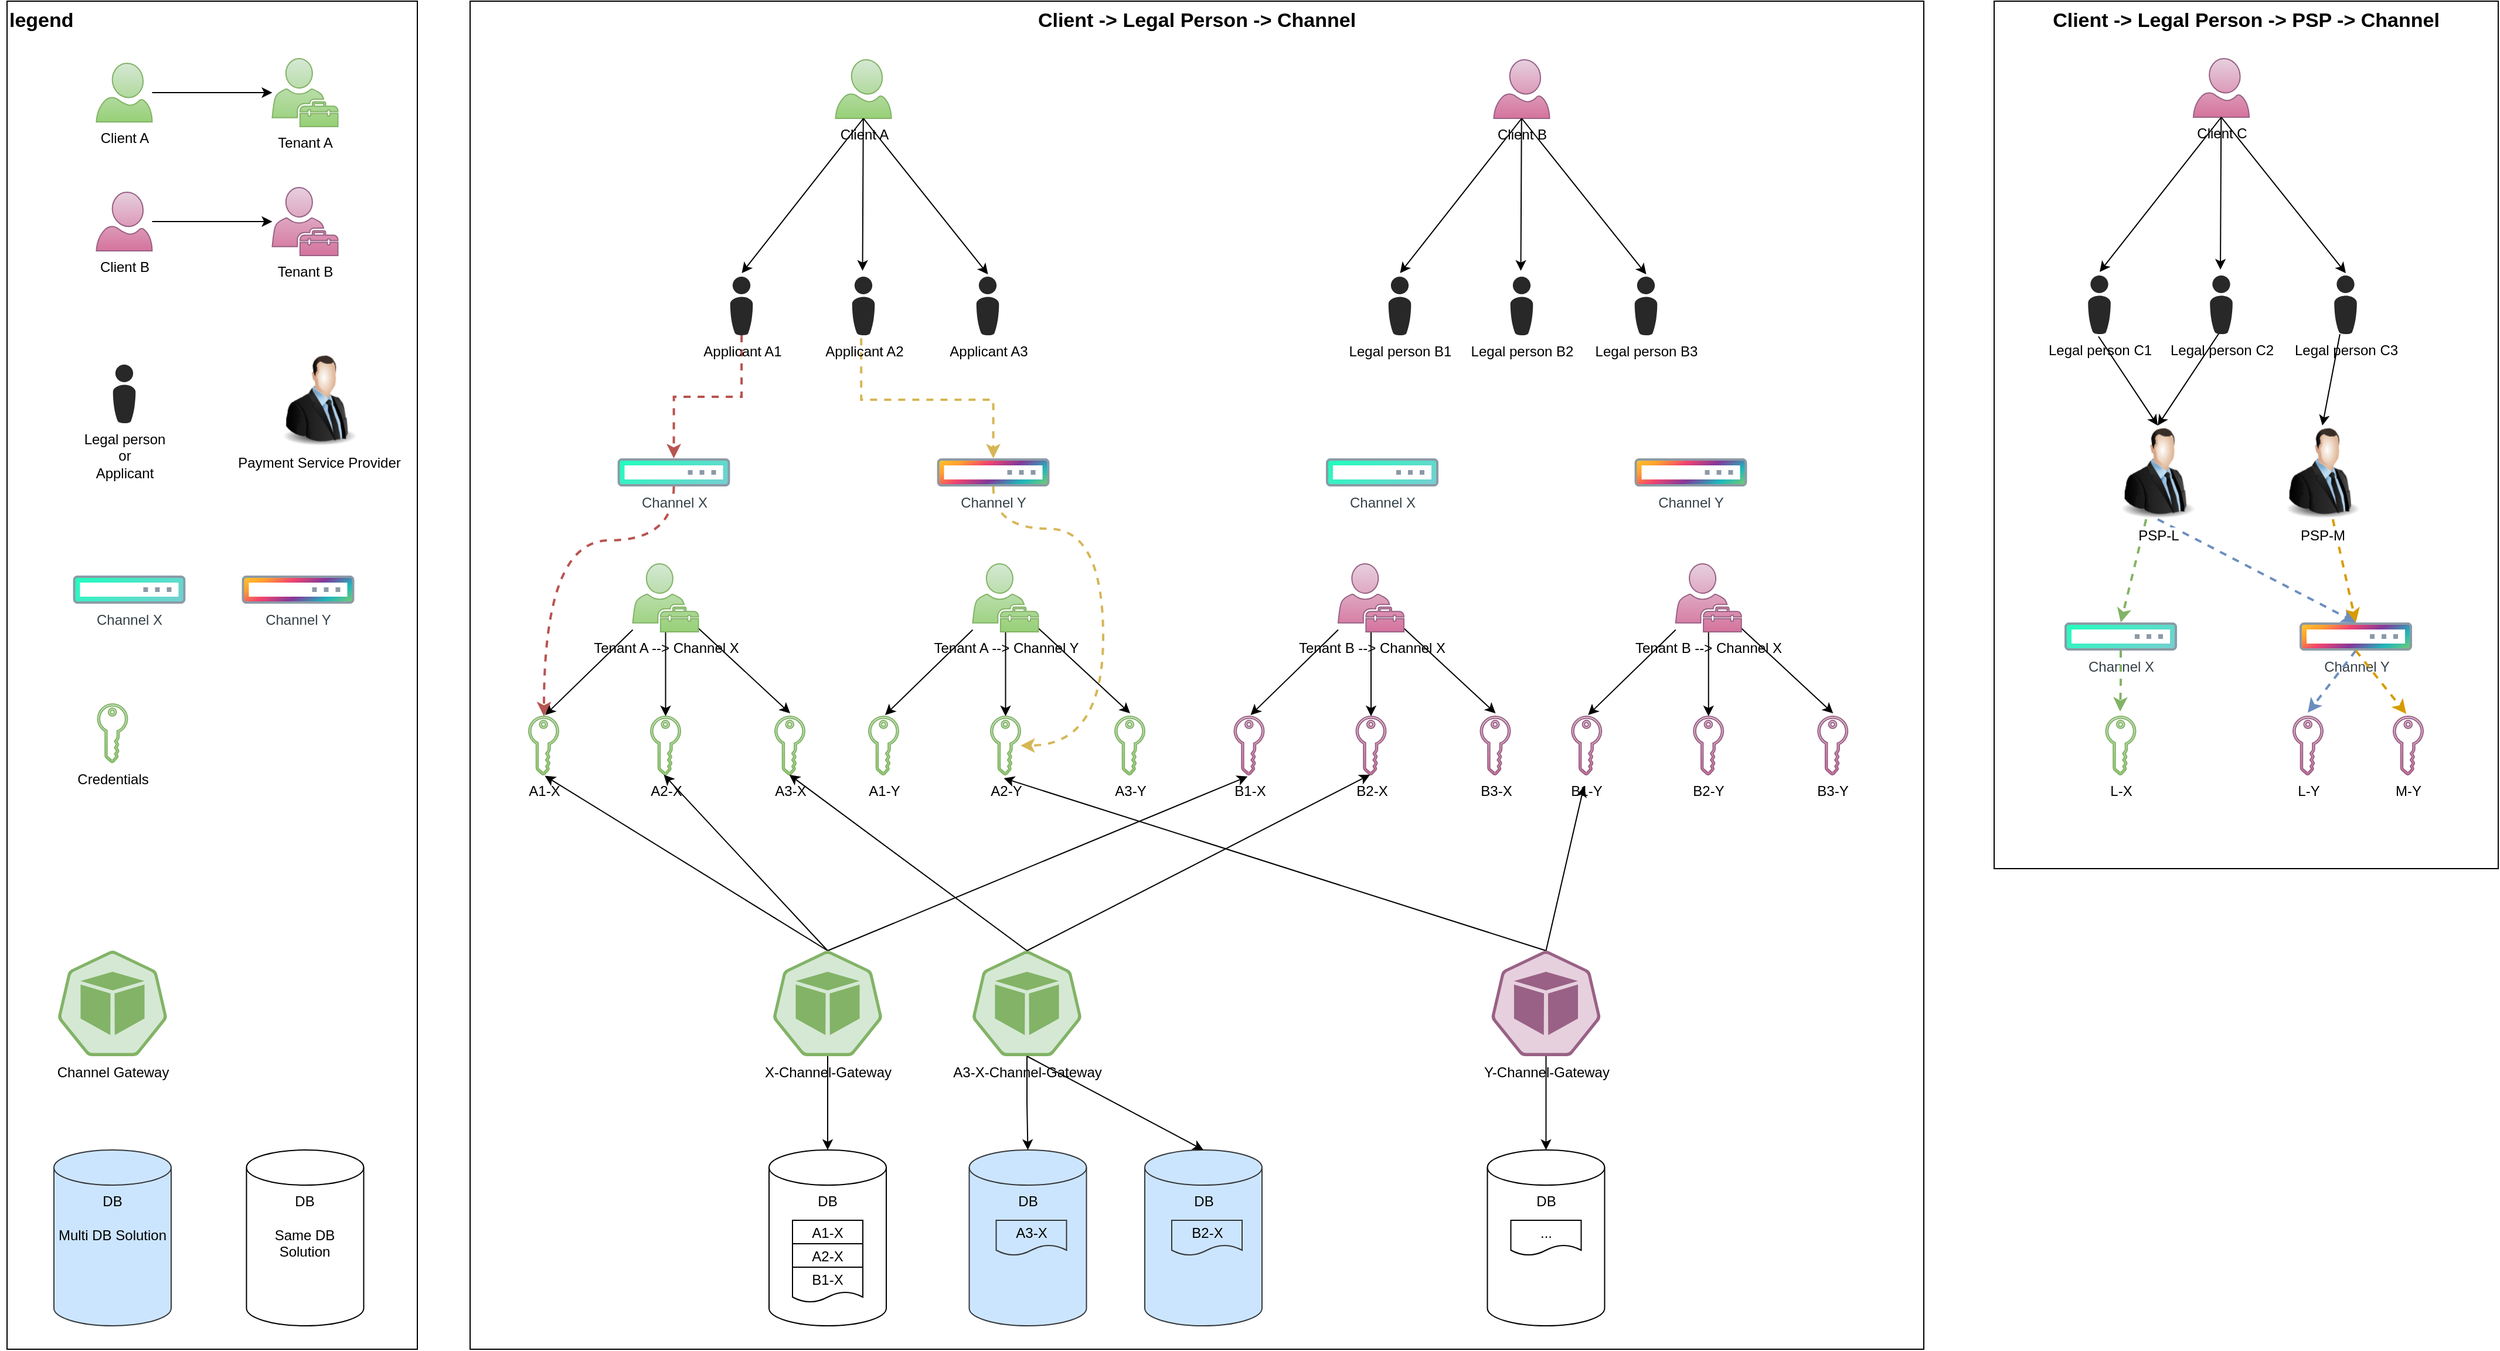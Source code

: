 <mxfile version="21.8.2" type="github">
  <diagram name="Page-1" id="z-tZdo9YfumDO6y8S2xv">
    <mxGraphModel dx="2261" dy="790" grid="1" gridSize="10" guides="1" tooltips="1" connect="1" arrows="1" fold="1" page="1" pageScale="1" pageWidth="827" pageHeight="1169" math="0" shadow="0">
      <root>
        <mxCell id="0" />
        <mxCell id="1" parent="0" />
        <mxCell id="5btWQWwLIaZkZKoqhnkt-158" value="&lt;b style=&quot;font-size: 17px;&quot;&gt;Client -&amp;gt; Legal Person -&amp;gt; Channel&lt;/b&gt;" style="rounded=0;whiteSpace=wrap;html=1;verticalAlign=top;fontSize=17;" vertex="1" parent="1">
          <mxGeometry x="-90" y="120" width="1240" height="1150" as="geometry" />
        </mxCell>
        <mxCell id="5btWQWwLIaZkZKoqhnkt-157" value="legend" style="rounded=0;whiteSpace=wrap;html=1;verticalAlign=top;align=left;fontStyle=1;fontSize=17;" vertex="1" parent="1">
          <mxGeometry x="-485" y="120" width="350" height="1150" as="geometry" />
        </mxCell>
        <mxCell id="5btWQWwLIaZkZKoqhnkt-156" value="Client -&amp;gt; Legal Person -&amp;gt; PSP -&amp;gt; Channel" style="rounded=0;whiteSpace=wrap;html=1;verticalAlign=top;fontStyle=1;fontSize=17;" vertex="1" parent="1">
          <mxGeometry x="1210" y="120" width="430" height="740" as="geometry" />
        </mxCell>
        <mxCell id="5btWQWwLIaZkZKoqhnkt-2" value="Client A" style="verticalLabelPosition=bottom;html=1;verticalAlign=top;align=center;strokeColor=#82b366;fillColor=#d5e8d4;shape=mxgraph.azure.user;gradientColor=#97d077;" vertex="1" parent="1">
          <mxGeometry x="221.75" y="170" width="47.5" height="50" as="geometry" />
        </mxCell>
        <mxCell id="5btWQWwLIaZkZKoqhnkt-58" style="edgeStyle=orthogonalEdgeStyle;rounded=0;orthogonalLoop=1;jettySize=auto;html=1;entryX=0.5;entryY=0;entryDx=0;entryDy=0;dashed=1;fillColor=#f8cecc;strokeColor=#b85450;strokeWidth=2;" edge="1" parent="1" source="5btWQWwLIaZkZKoqhnkt-3" target="5btWQWwLIaZkZKoqhnkt-32">
          <mxGeometry relative="1" as="geometry" />
        </mxCell>
        <mxCell id="5btWQWwLIaZkZKoqhnkt-3" value="Applicant A1" style="verticalLabelPosition=bottom;sketch=0;html=1;fillColor=#282828;strokeColor=none;verticalAlign=top;pointerEvents=1;align=center;shape=mxgraph.cisco_safe.people_places_things_icons.icon8;" vertex="1" parent="1">
          <mxGeometry x="131.75" y="355" width="19.5" height="50" as="geometry" />
        </mxCell>
        <mxCell id="5btWQWwLIaZkZKoqhnkt-4" style="rounded=0;orthogonalLoop=1;jettySize=auto;html=1;entryX=0.513;entryY=-0.06;entryDx=0;entryDy=0;entryPerimeter=0;exitX=0.5;exitY=1;exitDx=0;exitDy=0;exitPerimeter=0;" edge="1" parent="1" source="5btWQWwLIaZkZKoqhnkt-2" target="5btWQWwLIaZkZKoqhnkt-3">
          <mxGeometry relative="1" as="geometry" />
        </mxCell>
        <mxCell id="5btWQWwLIaZkZKoqhnkt-60" style="rounded=0;orthogonalLoop=1;jettySize=auto;html=1;entryX=0.5;entryY=0;entryDx=0;entryDy=0;exitX=0.402;exitY=1.052;exitDx=0;exitDy=0;exitPerimeter=0;edgeStyle=orthogonalEdgeStyle;dashed=1;fillColor=#fff2cc;strokeColor=#d6b656;strokeWidth=2;" edge="1" parent="1" source="5btWQWwLIaZkZKoqhnkt-5" target="5btWQWwLIaZkZKoqhnkt-33">
          <mxGeometry relative="1" as="geometry">
            <Array as="points">
              <mxPoint x="244" y="460" />
              <mxPoint x="356" y="460" />
            </Array>
          </mxGeometry>
        </mxCell>
        <mxCell id="5btWQWwLIaZkZKoqhnkt-5" value="Applicant A2" style="verticalLabelPosition=bottom;sketch=0;html=1;fillColor=#282828;strokeColor=none;verticalAlign=top;pointerEvents=1;align=center;shape=mxgraph.cisco_safe.people_places_things_icons.icon8;" vertex="1" parent="1">
          <mxGeometry x="235.75" y="355" width="19.5" height="50" as="geometry" />
        </mxCell>
        <mxCell id="5btWQWwLIaZkZKoqhnkt-6" value="Applicant A3" style="verticalLabelPosition=bottom;sketch=0;html=1;fillColor=#282828;strokeColor=none;verticalAlign=top;pointerEvents=1;align=center;shape=mxgraph.cisco_safe.people_places_things_icons.icon8;" vertex="1" parent="1">
          <mxGeometry x="341.75" y="355" width="19.5" height="50" as="geometry" />
        </mxCell>
        <mxCell id="5btWQWwLIaZkZKoqhnkt-7" style="rounded=0;orthogonalLoop=1;jettySize=auto;html=1;entryX=0.462;entryY=-0.1;entryDx=0;entryDy=0;entryPerimeter=0;" edge="1" parent="1" source="5btWQWwLIaZkZKoqhnkt-2" target="5btWQWwLIaZkZKoqhnkt-5">
          <mxGeometry relative="1" as="geometry" />
        </mxCell>
        <mxCell id="5btWQWwLIaZkZKoqhnkt-8" style="rounded=0;orthogonalLoop=1;jettySize=auto;html=1;entryX=0.513;entryY=-0.04;entryDx=0;entryDy=0;entryPerimeter=0;exitX=0.5;exitY=1;exitDx=0;exitDy=0;exitPerimeter=0;" edge="1" parent="1" source="5btWQWwLIaZkZKoqhnkt-2" target="5btWQWwLIaZkZKoqhnkt-6">
          <mxGeometry relative="1" as="geometry" />
        </mxCell>
        <mxCell id="5btWQWwLIaZkZKoqhnkt-10" value="Client B" style="verticalLabelPosition=bottom;html=1;verticalAlign=top;align=center;strokeColor=#996185;fillColor=#e6d0de;shape=mxgraph.azure.user;gradientColor=#d5739d;" vertex="1" parent="1">
          <mxGeometry x="783.25" y="170" width="47.5" height="50" as="geometry" />
        </mxCell>
        <mxCell id="5btWQWwLIaZkZKoqhnkt-11" value="Legal person B1" style="verticalLabelPosition=bottom;sketch=0;html=1;fillColor=#282828;strokeColor=none;verticalAlign=top;pointerEvents=1;align=center;shape=mxgraph.cisco_safe.people_places_things_icons.icon8;" vertex="1" parent="1">
          <mxGeometry x="693.25" y="355" width="19.5" height="50" as="geometry" />
        </mxCell>
        <mxCell id="5btWQWwLIaZkZKoqhnkt-12" style="rounded=0;orthogonalLoop=1;jettySize=auto;html=1;entryX=0.513;entryY=-0.06;entryDx=0;entryDy=0;entryPerimeter=0;exitX=0.5;exitY=1;exitDx=0;exitDy=0;exitPerimeter=0;" edge="1" parent="1" source="5btWQWwLIaZkZKoqhnkt-10" target="5btWQWwLIaZkZKoqhnkt-11">
          <mxGeometry relative="1" as="geometry" />
        </mxCell>
        <mxCell id="5btWQWwLIaZkZKoqhnkt-13" value="Legal person B2" style="verticalLabelPosition=bottom;sketch=0;html=1;fillColor=#282828;strokeColor=none;verticalAlign=top;pointerEvents=1;align=center;shape=mxgraph.cisco_safe.people_places_things_icons.icon8;" vertex="1" parent="1">
          <mxGeometry x="797.25" y="355" width="19.5" height="50" as="geometry" />
        </mxCell>
        <mxCell id="5btWQWwLIaZkZKoqhnkt-14" value="Legal person B3" style="verticalLabelPosition=bottom;sketch=0;html=1;fillColor=#282828;strokeColor=none;verticalAlign=top;pointerEvents=1;align=center;shape=mxgraph.cisco_safe.people_places_things_icons.icon8;" vertex="1" parent="1">
          <mxGeometry x="903.25" y="355" width="19.5" height="50" as="geometry" />
        </mxCell>
        <mxCell id="5btWQWwLIaZkZKoqhnkt-15" style="rounded=0;orthogonalLoop=1;jettySize=auto;html=1;entryX=0.462;entryY=-0.1;entryDx=0;entryDy=0;entryPerimeter=0;" edge="1" parent="1" source="5btWQWwLIaZkZKoqhnkt-10" target="5btWQWwLIaZkZKoqhnkt-13">
          <mxGeometry relative="1" as="geometry" />
        </mxCell>
        <mxCell id="5btWQWwLIaZkZKoqhnkt-16" style="rounded=0;orthogonalLoop=1;jettySize=auto;html=1;entryX=0.513;entryY=-0.04;entryDx=0;entryDy=0;entryPerimeter=0;exitX=0.5;exitY=1;exitDx=0;exitDy=0;exitPerimeter=0;" edge="1" parent="1" source="5btWQWwLIaZkZKoqhnkt-10" target="5btWQWwLIaZkZKoqhnkt-14">
          <mxGeometry relative="1" as="geometry" />
        </mxCell>
        <mxCell id="5btWQWwLIaZkZKoqhnkt-22" style="rounded=0;orthogonalLoop=1;jettySize=auto;html=1;" edge="1" parent="1" source="5btWQWwLIaZkZKoqhnkt-17" target="5btWQWwLIaZkZKoqhnkt-19">
          <mxGeometry relative="1" as="geometry" />
        </mxCell>
        <mxCell id="5btWQWwLIaZkZKoqhnkt-23" style="rounded=0;orthogonalLoop=1;jettySize=auto;html=1;entryX=0.51;entryY=-0.049;entryDx=0;entryDy=0;entryPerimeter=0;" edge="1" parent="1" source="5btWQWwLIaZkZKoqhnkt-17" target="5btWQWwLIaZkZKoqhnkt-20">
          <mxGeometry relative="1" as="geometry">
            <mxPoint x="180" y="720" as="targetPoint" />
          </mxGeometry>
        </mxCell>
        <mxCell id="5btWQWwLIaZkZKoqhnkt-17" value="Tenant A --&amp;gt; Channel X" style="sketch=0;pointerEvents=1;shadow=0;dashed=0;html=1;strokeColor=#82b366;fillColor=#d5e8d4;labelPosition=center;verticalLabelPosition=bottom;verticalAlign=top;outlineConnect=0;align=center;shape=mxgraph.office.users.tenant_admin;gradientColor=#97d077;" vertex="1" parent="1">
          <mxGeometry x="48.75" y="600" width="56" height="58" as="geometry" />
        </mxCell>
        <mxCell id="5btWQWwLIaZkZKoqhnkt-18" value="A1-X" style="sketch=0;pointerEvents=1;shadow=0;dashed=0;html=1;strokeColor=#82b366;fillColor=#d5e8d4;aspect=fixed;labelPosition=center;verticalLabelPosition=bottom;verticalAlign=top;align=center;outlineConnect=0;shape=mxgraph.vvd.tenant_key;gradientColor=#97d077;" vertex="1" parent="1">
          <mxGeometry x="-40" y="730" width="25.5" height="50" as="geometry" />
        </mxCell>
        <mxCell id="5btWQWwLIaZkZKoqhnkt-19" value="A2-X" style="sketch=0;pointerEvents=1;shadow=0;dashed=0;html=1;strokeColor=#82b366;fillColor=#d5e8d4;aspect=fixed;labelPosition=center;verticalLabelPosition=bottom;verticalAlign=top;align=center;outlineConnect=0;shape=mxgraph.vvd.tenant_key;gradientColor=#97d077;" vertex="1" parent="1">
          <mxGeometry x="64" y="730" width="25.5" height="50" as="geometry" />
        </mxCell>
        <mxCell id="5btWQWwLIaZkZKoqhnkt-20" value="A3-X" style="sketch=0;pointerEvents=1;shadow=0;dashed=0;html=1;strokeColor=#82b366;fillColor=#d5e8d4;aspect=fixed;labelPosition=center;verticalLabelPosition=bottom;verticalAlign=top;align=center;outlineConnect=0;shape=mxgraph.vvd.tenant_key;gradientColor=#97d077;" vertex="1" parent="1">
          <mxGeometry x="170" y="730" width="25.5" height="50" as="geometry" />
        </mxCell>
        <mxCell id="5btWQWwLIaZkZKoqhnkt-21" style="rounded=0;orthogonalLoop=1;jettySize=auto;html=1;entryX=0.549;entryY=-0.02;entryDx=0;entryDy=0;entryPerimeter=0;" edge="1" parent="1" source="5btWQWwLIaZkZKoqhnkt-17" target="5btWQWwLIaZkZKoqhnkt-18">
          <mxGeometry relative="1" as="geometry">
            <mxPoint x="13" y="680" as="sourcePoint" />
          </mxGeometry>
        </mxCell>
        <mxCell id="5btWQWwLIaZkZKoqhnkt-59" style="rounded=0;orthogonalLoop=1;jettySize=auto;html=1;exitX=0.5;exitY=1;exitDx=0;exitDy=0;dashed=1;fillColor=#f8cecc;strokeColor=#b85450;strokeWidth=2;edgeStyle=orthogonalEdgeStyle;curved=1;" edge="1" parent="1" source="5btWQWwLIaZkZKoqhnkt-32" target="5btWQWwLIaZkZKoqhnkt-18">
          <mxGeometry relative="1" as="geometry">
            <Array as="points">
              <mxPoint x="84" y="580" />
              <mxPoint x="-27" y="580" />
            </Array>
          </mxGeometry>
        </mxCell>
        <mxCell id="5btWQWwLIaZkZKoqhnkt-32" value="Channel X" style="image;aspect=fixed;perimeter=ellipsePerimeter;html=1;align=center;fontSize=12;verticalAlign=top;fontColor=#364149;shadow=0;dashed=0;image=img/lib/cumulus/switch_out_of_band.svg;" vertex="1" parent="1">
          <mxGeometry x="35.75" y="510" width="96" height="24" as="geometry" />
        </mxCell>
        <mxCell id="5btWQWwLIaZkZKoqhnkt-91" style="edgeStyle=orthogonalEdgeStyle;rounded=0;orthogonalLoop=1;jettySize=auto;html=1;curved=1;exitX=0.5;exitY=1;exitDx=0;exitDy=0;dashed=1;fillColor=#fff2cc;strokeColor=#d6b656;strokeWidth=2;" edge="1" parent="1" source="5btWQWwLIaZkZKoqhnkt-33" target="5btWQWwLIaZkZKoqhnkt-67">
          <mxGeometry relative="1" as="geometry">
            <mxPoint x="430" y="740" as="targetPoint" />
            <Array as="points">
              <mxPoint x="356" y="570" />
              <mxPoint x="450" y="570" />
              <mxPoint x="450" y="755" />
            </Array>
          </mxGeometry>
        </mxCell>
        <mxCell id="5btWQWwLIaZkZKoqhnkt-33" value="Channel Y" style="image;aspect=fixed;perimeter=ellipsePerimeter;html=1;align=center;fontSize=12;verticalAlign=top;fontColor=#364149;shadow=0;dashed=0;image=img/lib/cumulus/switch_voyager.svg;" vertex="1" parent="1">
          <mxGeometry x="308.25" y="510" width="96" height="24" as="geometry" />
        </mxCell>
        <mxCell id="5btWQWwLIaZkZKoqhnkt-48" value="Channel X" style="image;aspect=fixed;perimeter=ellipsePerimeter;html=1;align=center;fontSize=12;verticalAlign=top;fontColor=#364149;shadow=0;dashed=0;image=img/lib/cumulus/switch_out_of_band.svg;" vertex="1" parent="1">
          <mxGeometry x="640" y="510" width="96" height="24" as="geometry" />
        </mxCell>
        <mxCell id="5btWQWwLIaZkZKoqhnkt-49" value="Channel Y" style="image;aspect=fixed;perimeter=ellipsePerimeter;html=1;align=center;fontSize=12;verticalAlign=top;fontColor=#364149;shadow=0;dashed=0;image=img/lib/cumulus/switch_voyager.svg;" vertex="1" parent="1">
          <mxGeometry x="903.25" y="510" width="96" height="24" as="geometry" />
        </mxCell>
        <mxCell id="5btWQWwLIaZkZKoqhnkt-56" style="edgeStyle=orthogonalEdgeStyle;rounded=0;orthogonalLoop=1;jettySize=auto;html=1;" edge="1" parent="1" source="5btWQWwLIaZkZKoqhnkt-52" target="5btWQWwLIaZkZKoqhnkt-54">
          <mxGeometry relative="1" as="geometry" />
        </mxCell>
        <mxCell id="5btWQWwLIaZkZKoqhnkt-52" value="Client A" style="verticalLabelPosition=bottom;html=1;verticalAlign=top;align=center;strokeColor=#82b366;fillColor=#d5e8d4;shape=mxgraph.azure.user;gradientColor=#97d077;" vertex="1" parent="1">
          <mxGeometry x="-408.75" y="173" width="47.5" height="50" as="geometry" />
        </mxCell>
        <mxCell id="5btWQWwLIaZkZKoqhnkt-57" style="edgeStyle=orthogonalEdgeStyle;rounded=0;orthogonalLoop=1;jettySize=auto;html=1;" edge="1" parent="1" source="5btWQWwLIaZkZKoqhnkt-53" target="5btWQWwLIaZkZKoqhnkt-55">
          <mxGeometry relative="1" as="geometry" />
        </mxCell>
        <mxCell id="5btWQWwLIaZkZKoqhnkt-53" value="Client B" style="verticalLabelPosition=bottom;html=1;verticalAlign=top;align=center;strokeColor=#996185;fillColor=#e6d0de;shape=mxgraph.azure.user;gradientColor=#d5739d;" vertex="1" parent="1">
          <mxGeometry x="-408.75" y="283" width="47.5" height="50" as="geometry" />
        </mxCell>
        <mxCell id="5btWQWwLIaZkZKoqhnkt-54" value="Tenant A" style="sketch=0;pointerEvents=1;shadow=0;dashed=0;html=1;strokeColor=#82b366;fillColor=#d5e8d4;labelPosition=center;verticalLabelPosition=bottom;verticalAlign=top;outlineConnect=0;align=center;shape=mxgraph.office.users.tenant_admin;gradientColor=#97d077;" vertex="1" parent="1">
          <mxGeometry x="-258.75" y="169" width="56" height="58" as="geometry" />
        </mxCell>
        <mxCell id="5btWQWwLIaZkZKoqhnkt-55" value="Tenant B" style="sketch=0;pointerEvents=1;shadow=0;dashed=0;html=1;strokeColor=#996185;fillColor=#e6d0de;labelPosition=center;verticalLabelPosition=bottom;verticalAlign=top;outlineConnect=0;align=center;shape=mxgraph.office.users.tenant_admin;gradientColor=#d5739d;" vertex="1" parent="1">
          <mxGeometry x="-258.75" y="279" width="56" height="58" as="geometry" />
        </mxCell>
        <mxCell id="5btWQWwLIaZkZKoqhnkt-62" value="Credentials" style="sketch=0;pointerEvents=1;shadow=0;dashed=0;html=1;strokeColor=#82b366;fillColor=#d5e8d4;aspect=fixed;labelPosition=center;verticalLabelPosition=bottom;verticalAlign=top;align=center;outlineConnect=0;shape=mxgraph.vvd.tenant_key;gradientColor=#97d077;" vertex="1" parent="1">
          <mxGeometry x="-407.75" y="719.5" width="25.5" height="50" as="geometry" />
        </mxCell>
        <mxCell id="5btWQWwLIaZkZKoqhnkt-63" style="rounded=0;orthogonalLoop=1;jettySize=auto;html=1;" edge="1" parent="1" source="5btWQWwLIaZkZKoqhnkt-65" target="5btWQWwLIaZkZKoqhnkt-67">
          <mxGeometry relative="1" as="geometry" />
        </mxCell>
        <mxCell id="5btWQWwLIaZkZKoqhnkt-64" style="rounded=0;orthogonalLoop=1;jettySize=auto;html=1;entryX=0.51;entryY=-0.049;entryDx=0;entryDy=0;entryPerimeter=0;" edge="1" parent="1" source="5btWQWwLIaZkZKoqhnkt-65" target="5btWQWwLIaZkZKoqhnkt-68">
          <mxGeometry relative="1" as="geometry">
            <mxPoint x="470" y="720" as="targetPoint" />
          </mxGeometry>
        </mxCell>
        <mxCell id="5btWQWwLIaZkZKoqhnkt-65" value="Tenant A --&amp;gt; Channel Y" style="sketch=0;pointerEvents=1;shadow=0;dashed=0;html=1;strokeColor=#82b366;fillColor=#d5e8d4;labelPosition=center;verticalLabelPosition=bottom;verticalAlign=top;outlineConnect=0;align=center;shape=mxgraph.office.users.tenant_admin;gradientColor=#97d077;" vertex="1" parent="1">
          <mxGeometry x="338.75" y="600" width="56" height="58" as="geometry" />
        </mxCell>
        <mxCell id="5btWQWwLIaZkZKoqhnkt-66" value="A1-Y" style="sketch=0;pointerEvents=1;shadow=0;dashed=0;html=1;strokeColor=#82b366;fillColor=#d5e8d4;aspect=fixed;labelPosition=center;verticalLabelPosition=bottom;verticalAlign=top;align=center;outlineConnect=0;shape=mxgraph.vvd.tenant_key;gradientColor=#97d077;" vertex="1" parent="1">
          <mxGeometry x="250" y="730" width="25.5" height="50" as="geometry" />
        </mxCell>
        <mxCell id="5btWQWwLIaZkZKoqhnkt-67" value="A2-Y" style="sketch=0;pointerEvents=1;shadow=0;dashed=0;html=1;strokeColor=#82b366;fillColor=#d5e8d4;aspect=fixed;labelPosition=center;verticalLabelPosition=bottom;verticalAlign=top;align=center;outlineConnect=0;shape=mxgraph.vvd.tenant_key;gradientColor=#97d077;" vertex="1" parent="1">
          <mxGeometry x="354" y="730" width="25.5" height="50" as="geometry" />
        </mxCell>
        <mxCell id="5btWQWwLIaZkZKoqhnkt-68" value="A3-Y" style="sketch=0;pointerEvents=1;shadow=0;dashed=0;html=1;strokeColor=#82b366;fillColor=#d5e8d4;aspect=fixed;labelPosition=center;verticalLabelPosition=bottom;verticalAlign=top;align=center;outlineConnect=0;shape=mxgraph.vvd.tenant_key;gradientColor=#97d077;" vertex="1" parent="1">
          <mxGeometry x="460" y="730" width="25.5" height="50" as="geometry" />
        </mxCell>
        <mxCell id="5btWQWwLIaZkZKoqhnkt-69" style="rounded=0;orthogonalLoop=1;jettySize=auto;html=1;entryX=0.549;entryY=-0.02;entryDx=0;entryDy=0;entryPerimeter=0;" edge="1" parent="1" source="5btWQWwLIaZkZKoqhnkt-65" target="5btWQWwLIaZkZKoqhnkt-66">
          <mxGeometry relative="1" as="geometry">
            <mxPoint x="303" y="680" as="sourcePoint" />
          </mxGeometry>
        </mxCell>
        <mxCell id="5btWQWwLIaZkZKoqhnkt-70" style="rounded=0;orthogonalLoop=1;jettySize=auto;html=1;" edge="1" parent="1" source="5btWQWwLIaZkZKoqhnkt-72" target="5btWQWwLIaZkZKoqhnkt-74">
          <mxGeometry relative="1" as="geometry" />
        </mxCell>
        <mxCell id="5btWQWwLIaZkZKoqhnkt-71" style="rounded=0;orthogonalLoop=1;jettySize=auto;html=1;entryX=0.51;entryY=-0.049;entryDx=0;entryDy=0;entryPerimeter=0;" edge="1" parent="1" source="5btWQWwLIaZkZKoqhnkt-72" target="5btWQWwLIaZkZKoqhnkt-75">
          <mxGeometry relative="1" as="geometry">
            <mxPoint x="781.75" y="720" as="targetPoint" />
          </mxGeometry>
        </mxCell>
        <mxCell id="5btWQWwLIaZkZKoqhnkt-72" value="Tenant B --&amp;gt; Channel X" style="sketch=0;pointerEvents=1;shadow=0;dashed=0;html=1;strokeColor=#996185;fillColor=#e6d0de;labelPosition=center;verticalLabelPosition=bottom;verticalAlign=top;outlineConnect=0;align=center;shape=mxgraph.office.users.tenant_admin;gradientColor=#d5739d;" vertex="1" parent="1">
          <mxGeometry x="650.5" y="600" width="56" height="58" as="geometry" />
        </mxCell>
        <mxCell id="5btWQWwLIaZkZKoqhnkt-73" value="B1-X" style="sketch=0;pointerEvents=1;shadow=0;dashed=0;html=1;strokeColor=#996185;fillColor=#e6d0de;aspect=fixed;labelPosition=center;verticalLabelPosition=bottom;verticalAlign=top;align=center;outlineConnect=0;shape=mxgraph.vvd.tenant_key;gradientColor=#d5739d;" vertex="1" parent="1">
          <mxGeometry x="561.75" y="730" width="25.5" height="50" as="geometry" />
        </mxCell>
        <mxCell id="5btWQWwLIaZkZKoqhnkt-74" value="B2-X" style="sketch=0;pointerEvents=1;shadow=0;dashed=0;html=1;strokeColor=#996185;fillColor=#e6d0de;aspect=fixed;labelPosition=center;verticalLabelPosition=bottom;verticalAlign=top;align=center;outlineConnect=0;shape=mxgraph.vvd.tenant_key;gradientColor=#d5739d;" vertex="1" parent="1">
          <mxGeometry x="665.75" y="730" width="25.5" height="50" as="geometry" />
        </mxCell>
        <mxCell id="5btWQWwLIaZkZKoqhnkt-75" value="B3-X" style="sketch=0;pointerEvents=1;shadow=0;dashed=0;html=1;strokeColor=#996185;fillColor=#e6d0de;aspect=fixed;labelPosition=center;verticalLabelPosition=bottom;verticalAlign=top;align=center;outlineConnect=0;shape=mxgraph.vvd.tenant_key;gradientColor=#d5739d;" vertex="1" parent="1">
          <mxGeometry x="771.75" y="730" width="25.5" height="50" as="geometry" />
        </mxCell>
        <mxCell id="5btWQWwLIaZkZKoqhnkt-76" style="rounded=0;orthogonalLoop=1;jettySize=auto;html=1;entryX=0.549;entryY=-0.02;entryDx=0;entryDy=0;entryPerimeter=0;" edge="1" parent="1" source="5btWQWwLIaZkZKoqhnkt-72" target="5btWQWwLIaZkZKoqhnkt-73">
          <mxGeometry relative="1" as="geometry">
            <mxPoint x="614.75" y="680" as="sourcePoint" />
          </mxGeometry>
        </mxCell>
        <mxCell id="5btWQWwLIaZkZKoqhnkt-84" style="rounded=0;orthogonalLoop=1;jettySize=auto;html=1;" edge="1" parent="1" source="5btWQWwLIaZkZKoqhnkt-86" target="5btWQWwLIaZkZKoqhnkt-88">
          <mxGeometry relative="1" as="geometry" />
        </mxCell>
        <mxCell id="5btWQWwLIaZkZKoqhnkt-85" style="rounded=0;orthogonalLoop=1;jettySize=auto;html=1;entryX=0.51;entryY=-0.049;entryDx=0;entryDy=0;entryPerimeter=0;" edge="1" parent="1" source="5btWQWwLIaZkZKoqhnkt-86" target="5btWQWwLIaZkZKoqhnkt-89">
          <mxGeometry relative="1" as="geometry">
            <mxPoint x="1069.63" y="720" as="targetPoint" />
          </mxGeometry>
        </mxCell>
        <mxCell id="5btWQWwLIaZkZKoqhnkt-86" value="Tenant B --&amp;gt; Channel X" style="sketch=0;pointerEvents=1;shadow=0;dashed=0;html=1;strokeColor=#996185;fillColor=#e6d0de;labelPosition=center;verticalLabelPosition=bottom;verticalAlign=top;outlineConnect=0;align=center;shape=mxgraph.office.users.tenant_admin;gradientColor=#d5739d;" vertex="1" parent="1">
          <mxGeometry x="938.38" y="600" width="56" height="58" as="geometry" />
        </mxCell>
        <mxCell id="5btWQWwLIaZkZKoqhnkt-87" value="B1-Y" style="sketch=0;pointerEvents=1;shadow=0;dashed=0;html=1;strokeColor=#996185;fillColor=#e6d0de;aspect=fixed;labelPosition=center;verticalLabelPosition=bottom;verticalAlign=top;align=center;outlineConnect=0;shape=mxgraph.vvd.tenant_key;gradientColor=#d5739d;" vertex="1" parent="1">
          <mxGeometry x="849.63" y="730" width="25.5" height="50" as="geometry" />
        </mxCell>
        <mxCell id="5btWQWwLIaZkZKoqhnkt-88" value="B2-Y" style="sketch=0;pointerEvents=1;shadow=0;dashed=0;html=1;strokeColor=#996185;fillColor=#e6d0de;aspect=fixed;labelPosition=center;verticalLabelPosition=bottom;verticalAlign=top;align=center;outlineConnect=0;shape=mxgraph.vvd.tenant_key;gradientColor=#d5739d;" vertex="1" parent="1">
          <mxGeometry x="953.63" y="730" width="25.5" height="50" as="geometry" />
        </mxCell>
        <mxCell id="5btWQWwLIaZkZKoqhnkt-89" value="B3-Y" style="sketch=0;pointerEvents=1;shadow=0;dashed=0;html=1;strokeColor=#996185;fillColor=#e6d0de;aspect=fixed;labelPosition=center;verticalLabelPosition=bottom;verticalAlign=top;align=center;outlineConnect=0;shape=mxgraph.vvd.tenant_key;gradientColor=#d5739d;" vertex="1" parent="1">
          <mxGeometry x="1059.63" y="730" width="25.5" height="50" as="geometry" />
        </mxCell>
        <mxCell id="5btWQWwLIaZkZKoqhnkt-90" style="rounded=0;orthogonalLoop=1;jettySize=auto;html=1;entryX=0.549;entryY=-0.02;entryDx=0;entryDy=0;entryPerimeter=0;" edge="1" parent="1" source="5btWQWwLIaZkZKoqhnkt-86" target="5btWQWwLIaZkZKoqhnkt-87">
          <mxGeometry relative="1" as="geometry">
            <mxPoint x="902.63" y="680" as="sourcePoint" />
          </mxGeometry>
        </mxCell>
        <mxCell id="5btWQWwLIaZkZKoqhnkt-93" style="rounded=0;orthogonalLoop=1;jettySize=auto;html=1;exitX=0.5;exitY=0;exitDx=0;exitDy=0;exitPerimeter=0;entryX=0.537;entryY=1.016;entryDx=0;entryDy=0;entryPerimeter=0;" edge="1" parent="1" source="5btWQWwLIaZkZKoqhnkt-92" target="5btWQWwLIaZkZKoqhnkt-18">
          <mxGeometry relative="1" as="geometry">
            <mxPoint x="-30" y="820" as="targetPoint" />
          </mxGeometry>
        </mxCell>
        <mxCell id="5btWQWwLIaZkZKoqhnkt-94" style="rounded=0;orthogonalLoop=1;jettySize=auto;html=1;exitX=0.5;exitY=0;exitDx=0;exitDy=0;exitPerimeter=0;entryX=0.449;entryY=1.027;entryDx=0;entryDy=0;entryPerimeter=0;" edge="1" parent="1" source="5btWQWwLIaZkZKoqhnkt-92" target="5btWQWwLIaZkZKoqhnkt-73">
          <mxGeometry relative="1" as="geometry">
            <mxPoint x="570" y="800" as="targetPoint" />
          </mxGeometry>
        </mxCell>
        <mxCell id="5btWQWwLIaZkZKoqhnkt-95" style="rounded=0;orthogonalLoop=1;jettySize=auto;html=1;exitX=0.5;exitY=0;exitDx=0;exitDy=0;exitPerimeter=0;entryX=0.441;entryY=0.998;entryDx=0;entryDy=0;entryPerimeter=0;" edge="1" parent="1" source="5btWQWwLIaZkZKoqhnkt-92" target="5btWQWwLIaZkZKoqhnkt-19">
          <mxGeometry relative="1" as="geometry">
            <mxPoint x="90" y="780" as="targetPoint" />
          </mxGeometry>
        </mxCell>
        <mxCell id="5btWQWwLIaZkZKoqhnkt-92" value="X-Channel-Gateway" style="sketch=0;html=1;dashed=0;whitespace=wrap;fillColor=#d5e8d4;strokeColor=#82b366;points=[[0.005,0.63,0],[0.1,0.2,0],[0.9,0.2,0],[0.5,0,0],[0.995,0.63,0],[0.72,0.99,0],[0.5,1,0],[0.28,0.99,0]];verticalLabelPosition=bottom;align=center;verticalAlign=top;shape=mxgraph.kubernetes.icon;prIcon=pod;gradientColor=#97d077;" vertex="1" parent="1">
          <mxGeometry x="120" y="930" width="190" height="90" as="geometry" />
        </mxCell>
        <mxCell id="5btWQWwLIaZkZKoqhnkt-97" style="rounded=0;orthogonalLoop=1;jettySize=auto;html=1;exitX=0.5;exitY=0;exitDx=0;exitDy=0;exitPerimeter=0;entryX=0.441;entryY=1.058;entryDx=0;entryDy=0;entryPerimeter=0;" edge="1" parent="1" source="5btWQWwLIaZkZKoqhnkt-96" target="5btWQWwLIaZkZKoqhnkt-67">
          <mxGeometry relative="1" as="geometry">
            <mxPoint x="370" y="810" as="targetPoint" />
          </mxGeometry>
        </mxCell>
        <mxCell id="5btWQWwLIaZkZKoqhnkt-96" value="Y-Channel-Gateway" style="sketch=0;html=1;dashed=0;whitespace=wrap;fillColor=#e6d0de;strokeColor=#996185;points=[[0.005,0.63,0],[0.1,0.2,0],[0.9,0.2,0],[0.5,0,0],[0.995,0.63,0],[0.72,0.99,0],[0.5,1,0],[0.28,0.99,0]];verticalLabelPosition=bottom;align=center;verticalAlign=top;shape=mxgraph.kubernetes.icon;prIcon=pod;gradientColor=#d5739d;" vertex="1" parent="1">
          <mxGeometry x="732.75" y="930" width="190" height="90" as="geometry" />
        </mxCell>
        <mxCell id="5btWQWwLIaZkZKoqhnkt-98" style="rounded=0;orthogonalLoop=1;jettySize=auto;html=1;entryX=0.407;entryY=1.2;entryDx=0;entryDy=0;entryPerimeter=0;exitX=0.5;exitY=0;exitDx=0;exitDy=0;exitPerimeter=0;" edge="1" parent="1" source="5btWQWwLIaZkZKoqhnkt-96" target="5btWQWwLIaZkZKoqhnkt-87">
          <mxGeometry relative="1" as="geometry" />
        </mxCell>
        <mxCell id="5btWQWwLIaZkZKoqhnkt-101" value="DB" style="shape=cylinder3;whiteSpace=wrap;html=1;boundedLbl=1;backgroundOutline=1;size=15;verticalAlign=top;fillColor=#cce5ff;strokeColor=#36393d;" vertex="1" parent="1">
          <mxGeometry x="335.75" y="1100" width="100" height="150" as="geometry" />
        </mxCell>
        <mxCell id="5btWQWwLIaZkZKoqhnkt-102" value="A3-X-Channel-Gateway" style="sketch=0;html=1;dashed=0;whitespace=wrap;fillColor=#d5e8d4;strokeColor=#82b366;points=[[0.005,0.63,0],[0.1,0.2,0],[0.9,0.2,0],[0.5,0,0],[0.995,0.63,0],[0.72,0.99,0],[0.5,1,0],[0.28,0.99,0]];verticalLabelPosition=bottom;align=center;verticalAlign=top;shape=mxgraph.kubernetes.icon;prIcon=pod;gradientColor=#97d077;" vertex="1" parent="1">
          <mxGeometry x="290" y="930" width="190" height="90" as="geometry" />
        </mxCell>
        <mxCell id="5btWQWwLIaZkZKoqhnkt-103" style="rounded=0;orthogonalLoop=1;jettySize=auto;html=1;entryX=0.482;entryY=0.998;entryDx=0;entryDy=0;entryPerimeter=0;exitX=0.5;exitY=0;exitDx=0;exitDy=0;exitPerimeter=0;" edge="1" parent="1" source="5btWQWwLIaZkZKoqhnkt-102" target="5btWQWwLIaZkZKoqhnkt-20">
          <mxGeometry relative="1" as="geometry" />
        </mxCell>
        <mxCell id="5btWQWwLIaZkZKoqhnkt-104" value="DB" style="shape=cylinder3;whiteSpace=wrap;html=1;boundedLbl=1;backgroundOutline=1;size=15;verticalAlign=top;" vertex="1" parent="1">
          <mxGeometry x="165" y="1100" width="100" height="150" as="geometry" />
        </mxCell>
        <mxCell id="5btWQWwLIaZkZKoqhnkt-105" value="DB" style="shape=cylinder3;whiteSpace=wrap;html=1;boundedLbl=1;backgroundOutline=1;size=15;verticalAlign=top;" vertex="1" parent="1">
          <mxGeometry x="777.75" y="1100" width="100" height="150" as="geometry" />
        </mxCell>
        <mxCell id="5btWQWwLIaZkZKoqhnkt-106" value="A1-X" style="shape=document;whiteSpace=wrap;html=1;boundedLbl=1;" vertex="1" parent="1">
          <mxGeometry x="185" y="1160" width="60" height="30" as="geometry" />
        </mxCell>
        <mxCell id="5btWQWwLIaZkZKoqhnkt-107" value="A2-X" style="shape=document;whiteSpace=wrap;html=1;boundedLbl=1;" vertex="1" parent="1">
          <mxGeometry x="185" y="1180" width="60" height="30" as="geometry" />
        </mxCell>
        <mxCell id="5btWQWwLIaZkZKoqhnkt-108" value="B1-X" style="shape=document;whiteSpace=wrap;html=1;boundedLbl=1;" vertex="1" parent="1">
          <mxGeometry x="185" y="1200" width="60" height="30" as="geometry" />
        </mxCell>
        <mxCell id="5btWQWwLIaZkZKoqhnkt-109" style="edgeStyle=orthogonalEdgeStyle;rounded=0;orthogonalLoop=1;jettySize=auto;html=1;entryX=0.5;entryY=0;entryDx=0;entryDy=0;entryPerimeter=0;" edge="1" parent="1" source="5btWQWwLIaZkZKoqhnkt-92" target="5btWQWwLIaZkZKoqhnkt-104">
          <mxGeometry relative="1" as="geometry" />
        </mxCell>
        <mxCell id="5btWQWwLIaZkZKoqhnkt-110" value="A3-X" style="shape=document;whiteSpace=wrap;html=1;boundedLbl=1;fillColor=#cce5ff;strokeColor=#36393d;" vertex="1" parent="1">
          <mxGeometry x="358.75" y="1160" width="60" height="30" as="geometry" />
        </mxCell>
        <mxCell id="5btWQWwLIaZkZKoqhnkt-111" style="edgeStyle=orthogonalEdgeStyle;rounded=0;orthogonalLoop=1;jettySize=auto;html=1;entryX=0.5;entryY=0;entryDx=0;entryDy=0;entryPerimeter=0;" edge="1" parent="1" source="5btWQWwLIaZkZKoqhnkt-102" target="5btWQWwLIaZkZKoqhnkt-101">
          <mxGeometry relative="1" as="geometry" />
        </mxCell>
        <mxCell id="5btWQWwLIaZkZKoqhnkt-112" value="DB" style="shape=cylinder3;whiteSpace=wrap;html=1;boundedLbl=1;backgroundOutline=1;size=15;verticalAlign=top;fillColor=#cce5ff;strokeColor=#36393d;" vertex="1" parent="1">
          <mxGeometry x="485.5" y="1100" width="100" height="150" as="geometry" />
        </mxCell>
        <mxCell id="5btWQWwLIaZkZKoqhnkt-113" value="B2-X" style="shape=document;whiteSpace=wrap;html=1;boundedLbl=1;fillColor=#cce5ff;strokeColor=#36393d;" vertex="1" parent="1">
          <mxGeometry x="508.5" y="1160" width="60" height="30" as="geometry" />
        </mxCell>
        <mxCell id="5btWQWwLIaZkZKoqhnkt-114" style="rounded=0;orthogonalLoop=1;jettySize=auto;html=1;entryX=0.464;entryY=0.998;entryDx=0;entryDy=0;entryPerimeter=0;exitX=0.5;exitY=0;exitDx=0;exitDy=0;exitPerimeter=0;" edge="1" parent="1" source="5btWQWwLIaZkZKoqhnkt-102" target="5btWQWwLIaZkZKoqhnkt-74">
          <mxGeometry relative="1" as="geometry" />
        </mxCell>
        <mxCell id="5btWQWwLIaZkZKoqhnkt-115" style="rounded=0;orthogonalLoop=1;jettySize=auto;html=1;entryX=0.5;entryY=0;entryDx=0;entryDy=0;entryPerimeter=0;exitX=0.5;exitY=1;exitDx=0;exitDy=0;exitPerimeter=0;" edge="1" parent="1" source="5btWQWwLIaZkZKoqhnkt-102" target="5btWQWwLIaZkZKoqhnkt-112">
          <mxGeometry relative="1" as="geometry" />
        </mxCell>
        <mxCell id="5btWQWwLIaZkZKoqhnkt-116" style="edgeStyle=orthogonalEdgeStyle;rounded=0;orthogonalLoop=1;jettySize=auto;html=1;entryX=0.5;entryY=0;entryDx=0;entryDy=0;entryPerimeter=0;" edge="1" parent="1" source="5btWQWwLIaZkZKoqhnkt-96" target="5btWQWwLIaZkZKoqhnkt-105">
          <mxGeometry relative="1" as="geometry" />
        </mxCell>
        <mxCell id="5btWQWwLIaZkZKoqhnkt-117" value="DB&lt;br&gt;&lt;br&gt;Multi DB Solution" style="shape=cylinder3;whiteSpace=wrap;html=1;boundedLbl=1;backgroundOutline=1;size=15;verticalAlign=top;fillColor=#cce5ff;strokeColor=#36393d;" vertex="1" parent="1">
          <mxGeometry x="-445" y="1100" width="100" height="150" as="geometry" />
        </mxCell>
        <mxCell id="5btWQWwLIaZkZKoqhnkt-118" value="DB&lt;br&gt;&lt;br&gt;Same DB Solution" style="shape=cylinder3;whiteSpace=wrap;html=1;boundedLbl=1;backgroundOutline=1;size=15;verticalAlign=top;" vertex="1" parent="1">
          <mxGeometry x="-280.75" y="1100" width="100" height="150" as="geometry" />
        </mxCell>
        <mxCell id="5btWQWwLIaZkZKoqhnkt-119" value="..." style="shape=document;whiteSpace=wrap;html=1;boundedLbl=1;" vertex="1" parent="1">
          <mxGeometry x="797.75" y="1160" width="60" height="30" as="geometry" />
        </mxCell>
        <mxCell id="5btWQWwLIaZkZKoqhnkt-120" value="Channel X" style="image;aspect=fixed;perimeter=ellipsePerimeter;html=1;align=center;fontSize=12;verticalAlign=top;fontColor=#364149;shadow=0;dashed=0;image=img/lib/cumulus/switch_out_of_band.svg;" vertex="1" parent="1">
          <mxGeometry x="-428.75" y="610" width="96" height="24" as="geometry" />
        </mxCell>
        <mxCell id="5btWQWwLIaZkZKoqhnkt-121" value="Channel Y" style="image;aspect=fixed;perimeter=ellipsePerimeter;html=1;align=center;fontSize=12;verticalAlign=top;fontColor=#364149;shadow=0;dashed=0;image=img/lib/cumulus/switch_voyager.svg;" vertex="1" parent="1">
          <mxGeometry x="-284.75" y="610" width="96" height="24" as="geometry" />
        </mxCell>
        <mxCell id="5btWQWwLIaZkZKoqhnkt-122" value="Legal person&lt;br&gt;or&lt;br&gt;Applicant" style="verticalLabelPosition=bottom;sketch=0;html=1;fillColor=#282828;strokeColor=none;verticalAlign=top;pointerEvents=1;align=center;shape=mxgraph.cisco_safe.people_places_things_icons.icon8;" vertex="1" parent="1">
          <mxGeometry x="-394.75" y="430" width="19.5" height="50" as="geometry" />
        </mxCell>
        <mxCell id="5btWQWwLIaZkZKoqhnkt-123" value="Channel Gateway" style="sketch=0;html=1;dashed=0;whitespace=wrap;fillColor=#d5e8d4;strokeColor=#82b366;points=[[0.005,0.63,0],[0.1,0.2,0],[0.9,0.2,0],[0.5,0,0],[0.995,0.63,0],[0.72,0.99,0],[0.5,1,0],[0.28,0.99,0]];verticalLabelPosition=bottom;align=center;verticalAlign=top;shape=mxgraph.kubernetes.icon;prIcon=pod;gradientColor=#97d077;" vertex="1" parent="1">
          <mxGeometry x="-490" y="930" width="190" height="90" as="geometry" />
        </mxCell>
        <mxCell id="5btWQWwLIaZkZKoqhnkt-124" value="Payment Service Provider" style="image;html=1;image=img/lib/clip_art/people/Suit_Man_128x128.png" vertex="1" parent="1">
          <mxGeometry x="-258.75" y="420" width="80" height="80" as="geometry" />
        </mxCell>
        <mxCell id="5btWQWwLIaZkZKoqhnkt-133" value="Client C" style="verticalLabelPosition=bottom;html=1;verticalAlign=top;align=center;strokeColor=#996185;fillColor=#e6d0de;shape=mxgraph.azure.user;gradientColor=#d5739d;" vertex="1" parent="1">
          <mxGeometry x="1380" y="169" width="47.5" height="50" as="geometry" />
        </mxCell>
        <mxCell id="5btWQWwLIaZkZKoqhnkt-142" style="rounded=0;orthogonalLoop=1;jettySize=auto;html=1;entryX=0.5;entryY=0;entryDx=0;entryDy=0;exitX=0.462;exitY=1.04;exitDx=0;exitDy=0;exitPerimeter=0;" edge="1" parent="1" source="5btWQWwLIaZkZKoqhnkt-134" target="5btWQWwLIaZkZKoqhnkt-140">
          <mxGeometry relative="1" as="geometry" />
        </mxCell>
        <mxCell id="5btWQWwLIaZkZKoqhnkt-134" value="Legal person C1" style="verticalLabelPosition=bottom;sketch=0;html=1;fillColor=#282828;strokeColor=none;verticalAlign=top;pointerEvents=1;align=center;shape=mxgraph.cisco_safe.people_places_things_icons.icon8;" vertex="1" parent="1">
          <mxGeometry x="1290" y="354" width="19.5" height="50" as="geometry" />
        </mxCell>
        <mxCell id="5btWQWwLIaZkZKoqhnkt-135" style="rounded=0;orthogonalLoop=1;jettySize=auto;html=1;entryX=0.513;entryY=-0.06;entryDx=0;entryDy=0;entryPerimeter=0;exitX=0.5;exitY=1;exitDx=0;exitDy=0;exitPerimeter=0;" edge="1" parent="1" source="5btWQWwLIaZkZKoqhnkt-133" target="5btWQWwLIaZkZKoqhnkt-134">
          <mxGeometry relative="1" as="geometry" />
        </mxCell>
        <mxCell id="5btWQWwLIaZkZKoqhnkt-143" style="rounded=0;orthogonalLoop=1;jettySize=auto;html=1;entryX=0.5;entryY=0;entryDx=0;entryDy=0;" edge="1" parent="1" target="5btWQWwLIaZkZKoqhnkt-140">
          <mxGeometry relative="1" as="geometry">
            <mxPoint x="1404" y="400" as="sourcePoint" />
          </mxGeometry>
        </mxCell>
        <mxCell id="5btWQWwLIaZkZKoqhnkt-136" value="Legal person C2" style="verticalLabelPosition=bottom;sketch=0;html=1;fillColor=#282828;strokeColor=none;verticalAlign=top;pointerEvents=1;align=center;shape=mxgraph.cisco_safe.people_places_things_icons.icon8;" vertex="1" parent="1">
          <mxGeometry x="1394" y="354" width="19.5" height="50" as="geometry" />
        </mxCell>
        <mxCell id="5btWQWwLIaZkZKoqhnkt-144" style="rounded=0;orthogonalLoop=1;jettySize=auto;html=1;entryX=0.5;entryY=0;entryDx=0;entryDy=0;" edge="1" parent="1" source="5btWQWwLIaZkZKoqhnkt-137" target="5btWQWwLIaZkZKoqhnkt-141">
          <mxGeometry relative="1" as="geometry" />
        </mxCell>
        <mxCell id="5btWQWwLIaZkZKoqhnkt-137" value="Legal person C3" style="verticalLabelPosition=bottom;sketch=0;html=1;fillColor=#282828;strokeColor=none;verticalAlign=top;pointerEvents=1;align=center;shape=mxgraph.cisco_safe.people_places_things_icons.icon8;" vertex="1" parent="1">
          <mxGeometry x="1500" y="354" width="19.5" height="50" as="geometry" />
        </mxCell>
        <mxCell id="5btWQWwLIaZkZKoqhnkt-138" style="rounded=0;orthogonalLoop=1;jettySize=auto;html=1;entryX=0.462;entryY=-0.1;entryDx=0;entryDy=0;entryPerimeter=0;" edge="1" parent="1" source="5btWQWwLIaZkZKoqhnkt-133" target="5btWQWwLIaZkZKoqhnkt-136">
          <mxGeometry relative="1" as="geometry" />
        </mxCell>
        <mxCell id="5btWQWwLIaZkZKoqhnkt-139" style="rounded=0;orthogonalLoop=1;jettySize=auto;html=1;entryX=0.513;entryY=-0.04;entryDx=0;entryDy=0;entryPerimeter=0;exitX=0.5;exitY=1;exitDx=0;exitDy=0;exitPerimeter=0;" edge="1" parent="1" source="5btWQWwLIaZkZKoqhnkt-133" target="5btWQWwLIaZkZKoqhnkt-137">
          <mxGeometry relative="1" as="geometry" />
        </mxCell>
        <mxCell id="5btWQWwLIaZkZKoqhnkt-147" style="rounded=0;orthogonalLoop=1;jettySize=auto;html=1;entryX=0.5;entryY=0;entryDx=0;entryDy=0;fillColor=#d5e8d4;gradientColor=#97d077;strokeColor=#82b366;dashed=1;strokeWidth=2;" edge="1" parent="1" source="5btWQWwLIaZkZKoqhnkt-140" target="5btWQWwLIaZkZKoqhnkt-145">
          <mxGeometry relative="1" as="geometry" />
        </mxCell>
        <mxCell id="5btWQWwLIaZkZKoqhnkt-148" style="rounded=0;orthogonalLoop=1;jettySize=auto;html=1;entryX=0.5;entryY=0;entryDx=0;entryDy=0;exitX=0.5;exitY=1;exitDx=0;exitDy=0;dashed=1;strokeWidth=2;fillColor=#dae8fc;gradientColor=#7ea6e0;strokeColor=#6c8ebf;" edge="1" parent="1" source="5btWQWwLIaZkZKoqhnkt-140" target="5btWQWwLIaZkZKoqhnkt-146">
          <mxGeometry relative="1" as="geometry" />
        </mxCell>
        <mxCell id="5btWQWwLIaZkZKoqhnkt-140" value="PSP-L" style="image;html=1;image=img/lib/clip_art/people/Suit_Man_128x128.png" vertex="1" parent="1">
          <mxGeometry x="1309.5" y="482" width="80" height="80" as="geometry" />
        </mxCell>
        <mxCell id="5btWQWwLIaZkZKoqhnkt-151" style="rounded=0;orthogonalLoop=1;jettySize=auto;html=1;entryX=0.5;entryY=0;entryDx=0;entryDy=0;dashed=1;fillColor=#ffcd28;gradientColor=#ffa500;strokeColor=#d79b00;strokeWidth=2;" edge="1" parent="1" source="5btWQWwLIaZkZKoqhnkt-141" target="5btWQWwLIaZkZKoqhnkt-146">
          <mxGeometry relative="1" as="geometry" />
        </mxCell>
        <mxCell id="5btWQWwLIaZkZKoqhnkt-141" value="PSP-M" style="image;html=1;image=img/lib/clip_art/people/Suit_Man_128x128.png" vertex="1" parent="1">
          <mxGeometry x="1450" y="482" width="80" height="80" as="geometry" />
        </mxCell>
        <mxCell id="5btWQWwLIaZkZKoqhnkt-145" value="Channel X" style="image;aspect=fixed;perimeter=ellipsePerimeter;html=1;align=center;fontSize=12;verticalAlign=top;fontColor=#364149;shadow=0;dashed=0;image=img/lib/cumulus/switch_out_of_band.svg;" vertex="1" parent="1">
          <mxGeometry x="1270" y="650" width="96" height="24" as="geometry" />
        </mxCell>
        <mxCell id="5btWQWwLIaZkZKoqhnkt-146" value="Channel Y" style="image;aspect=fixed;perimeter=ellipsePerimeter;html=1;align=center;fontSize=12;verticalAlign=top;fontColor=#364149;shadow=0;dashed=0;image=img/lib/cumulus/switch_voyager.svg;" vertex="1" parent="1">
          <mxGeometry x="1470.5" y="650" width="96" height="24" as="geometry" />
        </mxCell>
        <mxCell id="5btWQWwLIaZkZKoqhnkt-149" value="L-X" style="sketch=0;pointerEvents=1;shadow=0;dashed=0;html=1;strokeColor=#82b366;fillColor=#d5e8d4;aspect=fixed;labelPosition=center;verticalLabelPosition=bottom;verticalAlign=top;align=center;outlineConnect=0;shape=mxgraph.vvd.tenant_key;gradientColor=#97d077;" vertex="1" parent="1">
          <mxGeometry x="1305.25" y="730" width="25.5" height="50" as="geometry" />
        </mxCell>
        <mxCell id="5btWQWwLIaZkZKoqhnkt-150" value="L-Y" style="sketch=0;pointerEvents=1;shadow=0;dashed=0;html=1;strokeColor=#996185;fillColor=#e6d0de;aspect=fixed;labelPosition=center;verticalLabelPosition=bottom;verticalAlign=top;align=center;outlineConnect=0;shape=mxgraph.vvd.tenant_key;gradientColor=#d5739d;" vertex="1" parent="1">
          <mxGeometry x="1465" y="730" width="25.5" height="50" as="geometry" />
        </mxCell>
        <mxCell id="5btWQWwLIaZkZKoqhnkt-152" value="M-Y" style="sketch=0;pointerEvents=1;shadow=0;dashed=0;html=1;strokeColor=#996185;fillColor=#e6d0de;aspect=fixed;labelPosition=center;verticalLabelPosition=bottom;verticalAlign=top;align=center;outlineConnect=0;shape=mxgraph.vvd.tenant_key;gradientColor=#d5739d;" vertex="1" parent="1">
          <mxGeometry x="1550.5" y="730" width="25.5" height="50" as="geometry" />
        </mxCell>
        <mxCell id="5btWQWwLIaZkZKoqhnkt-153" style="edgeStyle=orthogonalEdgeStyle;rounded=0;orthogonalLoop=1;jettySize=auto;html=1;entryX=0.48;entryY=-0.08;entryDx=0;entryDy=0;entryPerimeter=0;fillColor=#d5e8d4;gradientColor=#97d077;strokeColor=#82b366;dashed=1;strokeWidth=2;" edge="1" parent="1" source="5btWQWwLIaZkZKoqhnkt-145" target="5btWQWwLIaZkZKoqhnkt-149">
          <mxGeometry relative="1" as="geometry" />
        </mxCell>
        <mxCell id="5btWQWwLIaZkZKoqhnkt-154" style="rounded=0;orthogonalLoop=1;jettySize=auto;html=1;entryX=0.49;entryY=-0.06;entryDx=0;entryDy=0;entryPerimeter=0;exitX=0.5;exitY=1;exitDx=0;exitDy=0;dashed=1;strokeWidth=2;fillColor=#dae8fc;gradientColor=#7ea6e0;strokeColor=#6c8ebf;" edge="1" parent="1" source="5btWQWwLIaZkZKoqhnkt-146" target="5btWQWwLIaZkZKoqhnkt-150">
          <mxGeometry relative="1" as="geometry">
            <mxPoint x="1510.5" y="800" as="targetPoint" />
          </mxGeometry>
        </mxCell>
        <mxCell id="5btWQWwLIaZkZKoqhnkt-155" style="rounded=0;orthogonalLoop=1;jettySize=auto;html=1;entryX=0.431;entryY=-0.04;entryDx=0;entryDy=0;entryPerimeter=0;exitX=0.5;exitY=1;exitDx=0;exitDy=0;dashed=1;fillColor=#ffcd28;gradientColor=#ffa500;strokeColor=#d79b00;strokeWidth=2;" edge="1" parent="1" source="5btWQWwLIaZkZKoqhnkt-146" target="5btWQWwLIaZkZKoqhnkt-152">
          <mxGeometry relative="1" as="geometry" />
        </mxCell>
      </root>
    </mxGraphModel>
  </diagram>
</mxfile>
